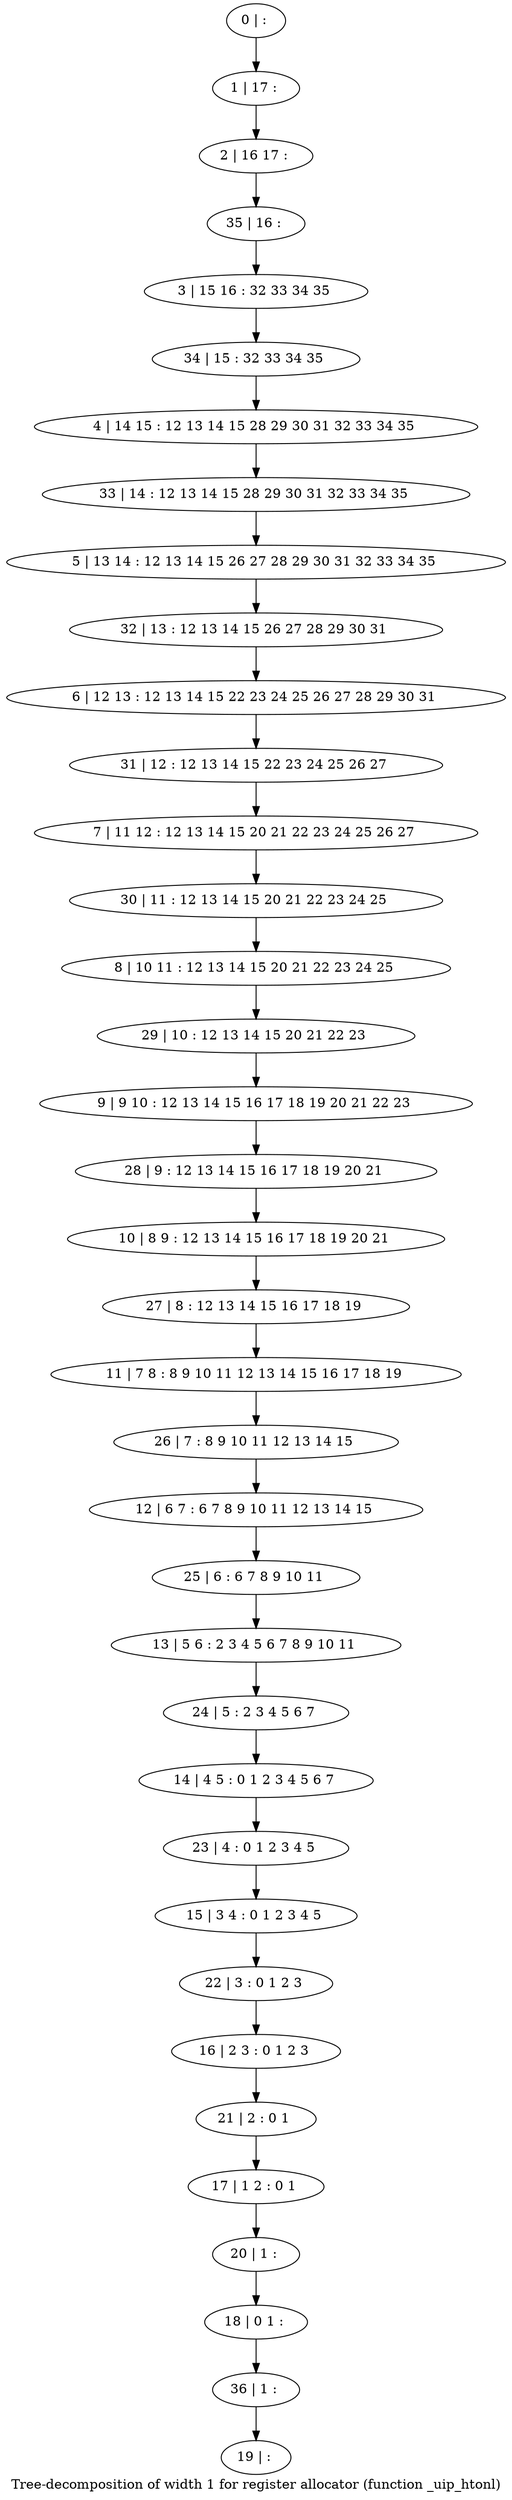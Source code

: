 digraph G {
graph [label="Tree-decomposition of width 1 for register allocator (function _uip_htonl)"]
0[label="0 | : "];
1[label="1 | 17 : "];
2[label="2 | 16 17 : "];
3[label="3 | 15 16 : 32 33 34 35 "];
4[label="4 | 14 15 : 12 13 14 15 28 29 30 31 32 33 34 35 "];
5[label="5 | 13 14 : 12 13 14 15 26 27 28 29 30 31 32 33 34 35 "];
6[label="6 | 12 13 : 12 13 14 15 22 23 24 25 26 27 28 29 30 31 "];
7[label="7 | 11 12 : 12 13 14 15 20 21 22 23 24 25 26 27 "];
8[label="8 | 10 11 : 12 13 14 15 20 21 22 23 24 25 "];
9[label="9 | 9 10 : 12 13 14 15 16 17 18 19 20 21 22 23 "];
10[label="10 | 8 9 : 12 13 14 15 16 17 18 19 20 21 "];
11[label="11 | 7 8 : 8 9 10 11 12 13 14 15 16 17 18 19 "];
12[label="12 | 6 7 : 6 7 8 9 10 11 12 13 14 15 "];
13[label="13 | 5 6 : 2 3 4 5 6 7 8 9 10 11 "];
14[label="14 | 4 5 : 0 1 2 3 4 5 6 7 "];
15[label="15 | 3 4 : 0 1 2 3 4 5 "];
16[label="16 | 2 3 : 0 1 2 3 "];
17[label="17 | 1 2 : 0 1 "];
18[label="18 | 0 1 : "];
19[label="19 | : "];
20[label="20 | 1 : "];
21[label="21 | 2 : 0 1 "];
22[label="22 | 3 : 0 1 2 3 "];
23[label="23 | 4 : 0 1 2 3 4 5 "];
24[label="24 | 5 : 2 3 4 5 6 7 "];
25[label="25 | 6 : 6 7 8 9 10 11 "];
26[label="26 | 7 : 8 9 10 11 12 13 14 15 "];
27[label="27 | 8 : 12 13 14 15 16 17 18 19 "];
28[label="28 | 9 : 12 13 14 15 16 17 18 19 20 21 "];
29[label="29 | 10 : 12 13 14 15 20 21 22 23 "];
30[label="30 | 11 : 12 13 14 15 20 21 22 23 24 25 "];
31[label="31 | 12 : 12 13 14 15 22 23 24 25 26 27 "];
32[label="32 | 13 : 12 13 14 15 26 27 28 29 30 31 "];
33[label="33 | 14 : 12 13 14 15 28 29 30 31 32 33 34 35 "];
34[label="34 | 15 : 32 33 34 35 "];
35[label="35 | 16 : "];
36[label="36 | 1 : "];
0->1 ;
1->2 ;
20->18 ;
17->20 ;
21->17 ;
16->21 ;
22->16 ;
15->22 ;
23->15 ;
14->23 ;
24->14 ;
13->24 ;
25->13 ;
12->25 ;
26->12 ;
11->26 ;
27->11 ;
10->27 ;
28->10 ;
9->28 ;
29->9 ;
8->29 ;
30->8 ;
7->30 ;
31->7 ;
6->31 ;
32->6 ;
5->32 ;
33->5 ;
4->33 ;
34->4 ;
3->34 ;
35->3 ;
2->35 ;
36->19 ;
18->36 ;
}
